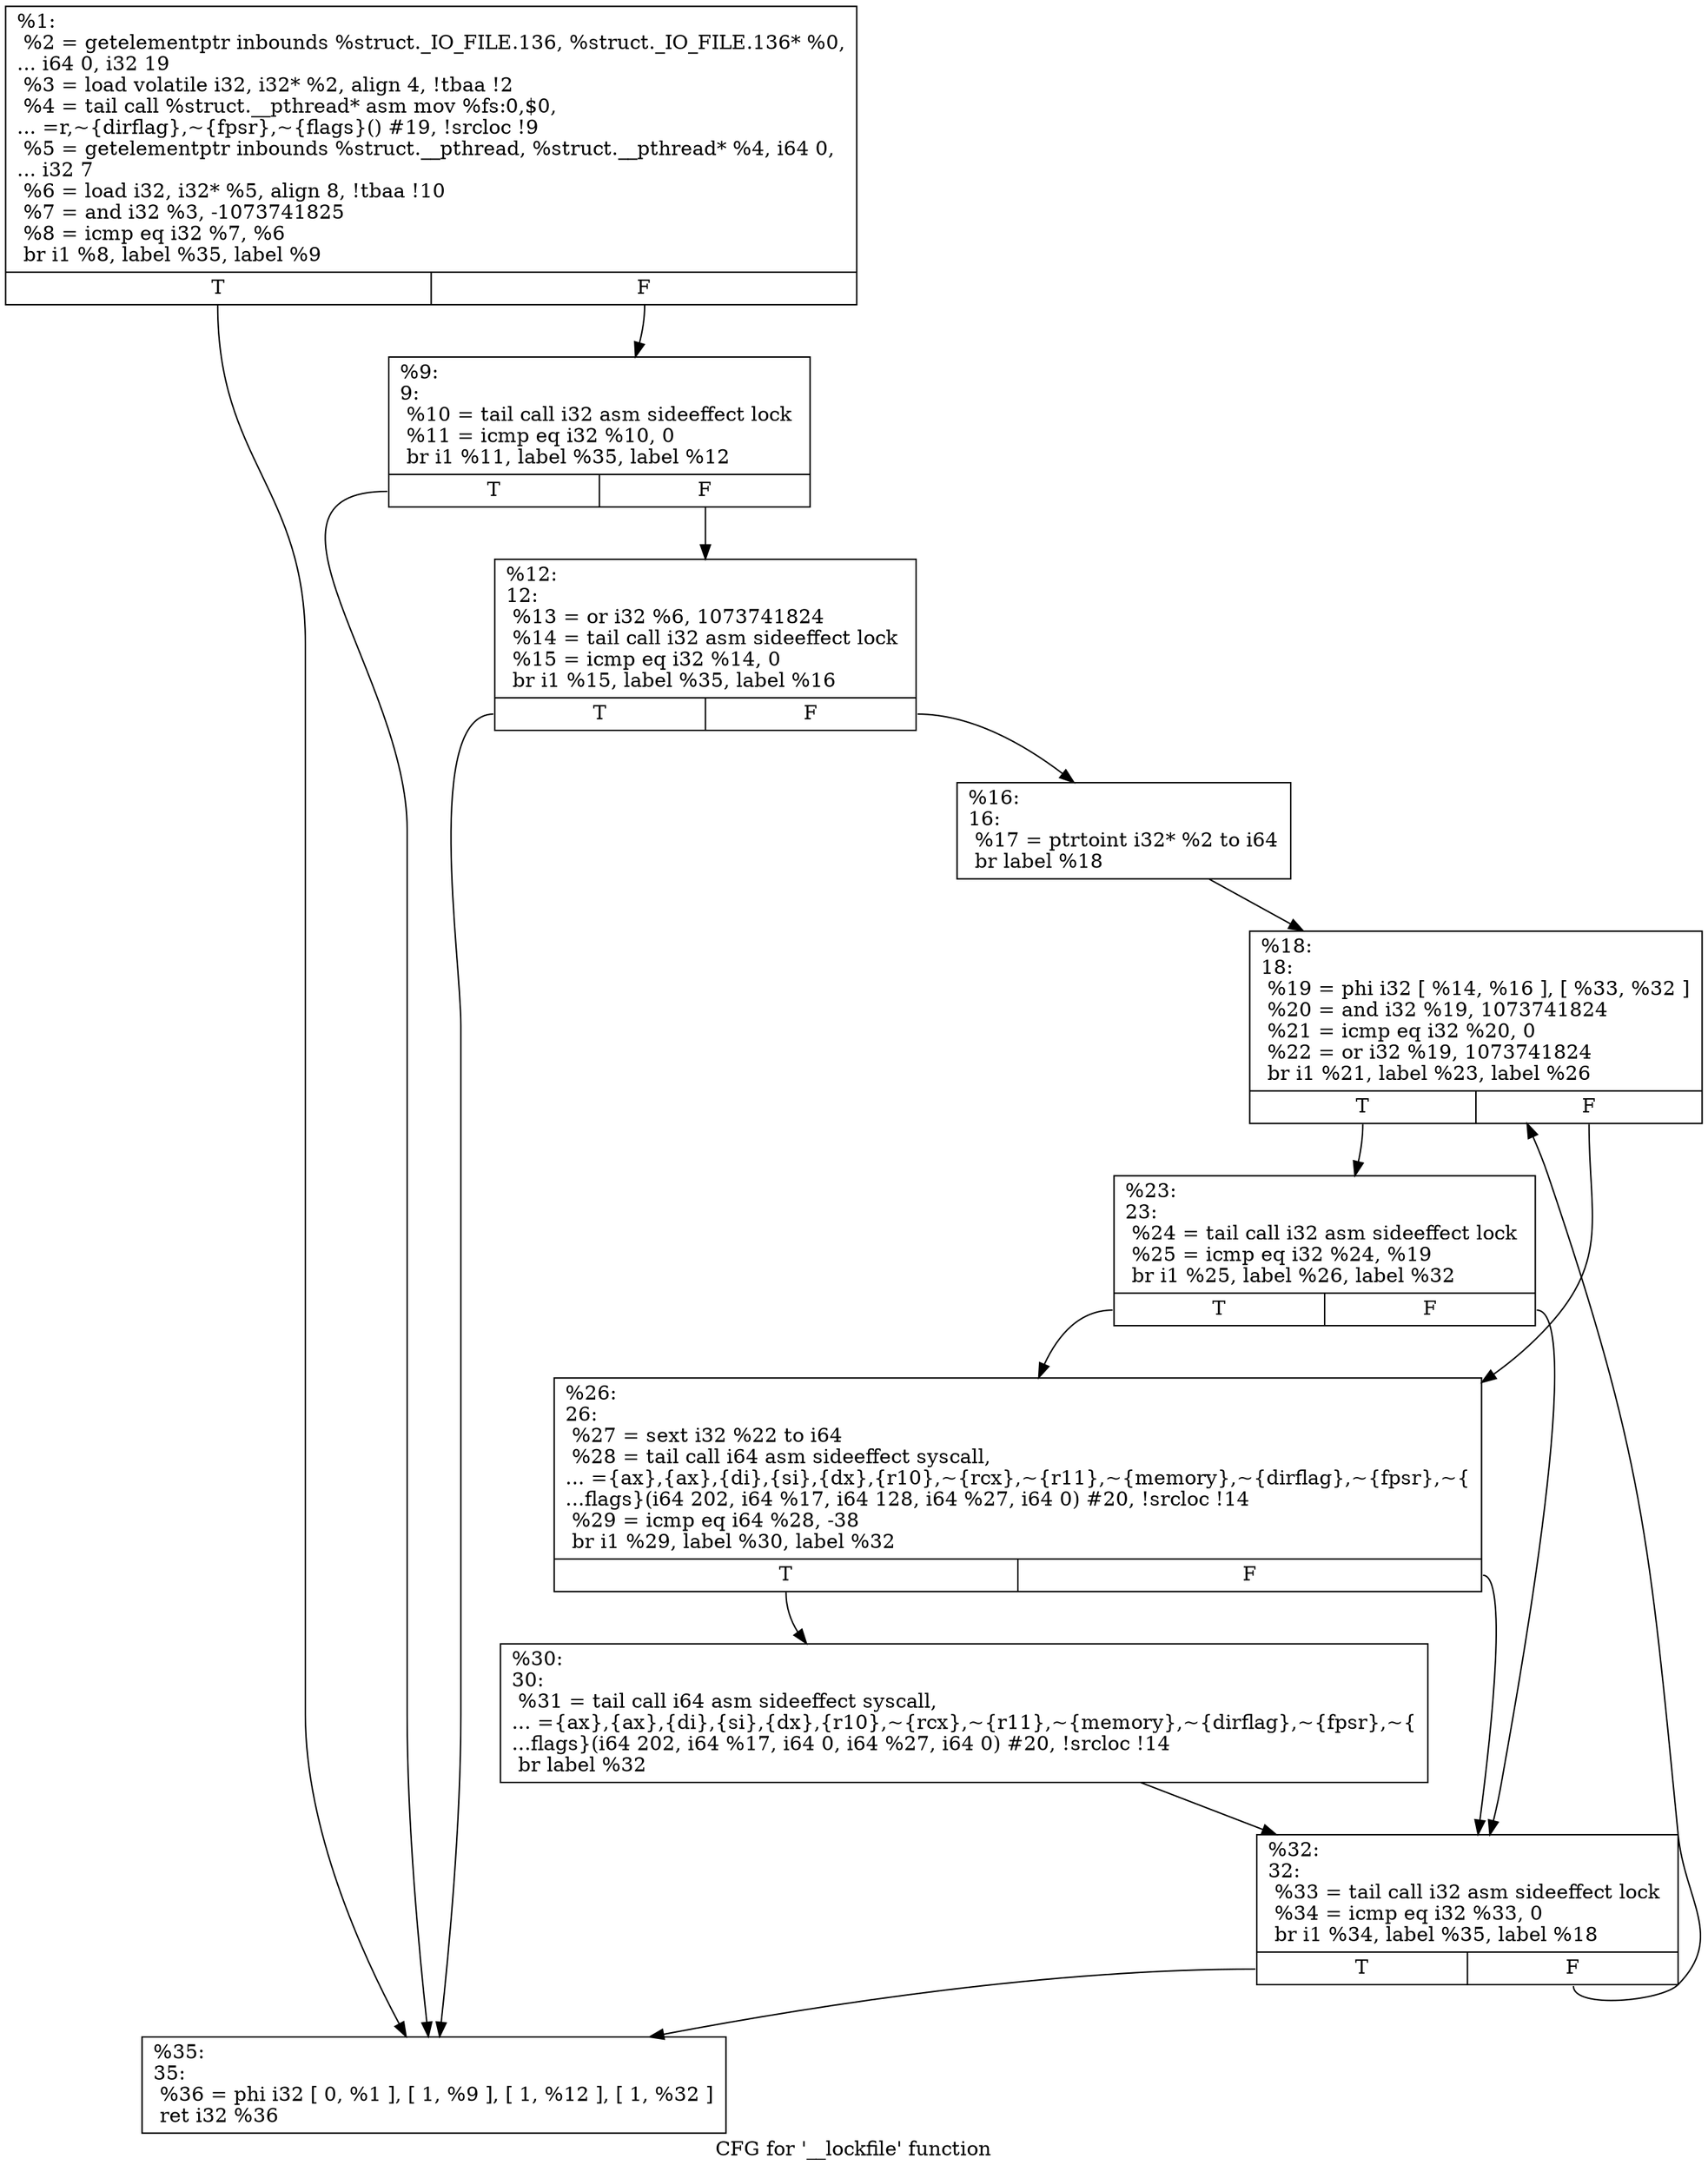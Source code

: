 digraph "CFG for '__lockfile' function" {
	label="CFG for '__lockfile' function";

	Node0x1fd4710 [shape=record,label="{%1:\l  %2 = getelementptr inbounds %struct._IO_FILE.136, %struct._IO_FILE.136* %0,\l... i64 0, i32 19\l  %3 = load volatile i32, i32* %2, align 4, !tbaa !2\l  %4 = tail call %struct.__pthread* asm mov %fs:0,$0,\l... =r,~\{dirflag\},~\{fpsr\},~\{flags\}() #19, !srcloc !9\l  %5 = getelementptr inbounds %struct.__pthread, %struct.__pthread* %4, i64 0,\l... i32 7\l  %6 = load i32, i32* %5, align 8, !tbaa !10\l  %7 = and i32 %3, -1073741825\l  %8 = icmp eq i32 %7, %6\l  br i1 %8, label %35, label %9\l|{<s0>T|<s1>F}}"];
	Node0x1fd4710:s0 -> Node0x1fd4a70;
	Node0x1fd4710:s1 -> Node0x1fd47f0;
	Node0x1fd47f0 [shape=record,label="{%9:\l9:                                                \l  %10 = tail call i32 asm sideeffect lock \l  %11 = icmp eq i32 %10, 0\l  br i1 %11, label %35, label %12\l|{<s0>T|<s1>F}}"];
	Node0x1fd47f0:s0 -> Node0x1fd4a70;
	Node0x1fd47f0:s1 -> Node0x1fd4840;
	Node0x1fd4840 [shape=record,label="{%12:\l12:                                               \l  %13 = or i32 %6, 1073741824\l  %14 = tail call i32 asm sideeffect lock \l  %15 = icmp eq i32 %14, 0\l  br i1 %15, label %35, label %16\l|{<s0>T|<s1>F}}"];
	Node0x1fd4840:s0 -> Node0x1fd4a70;
	Node0x1fd4840:s1 -> Node0x1fd4890;
	Node0x1fd4890 [shape=record,label="{%16:\l16:                                               \l  %17 = ptrtoint i32* %2 to i64\l  br label %18\l}"];
	Node0x1fd4890 -> Node0x1fd48e0;
	Node0x1fd48e0 [shape=record,label="{%18:\l18:                                               \l  %19 = phi i32 [ %14, %16 ], [ %33, %32 ]\l  %20 = and i32 %19, 1073741824\l  %21 = icmp eq i32 %20, 0\l  %22 = or i32 %19, 1073741824\l  br i1 %21, label %23, label %26\l|{<s0>T|<s1>F}}"];
	Node0x1fd48e0:s0 -> Node0x1fd4930;
	Node0x1fd48e0:s1 -> Node0x1fd4980;
	Node0x1fd4930 [shape=record,label="{%23:\l23:                                               \l  %24 = tail call i32 asm sideeffect lock \l  %25 = icmp eq i32 %24, %19\l  br i1 %25, label %26, label %32\l|{<s0>T|<s1>F}}"];
	Node0x1fd4930:s0 -> Node0x1fd4980;
	Node0x1fd4930:s1 -> Node0x1fd4a20;
	Node0x1fd4980 [shape=record,label="{%26:\l26:                                               \l  %27 = sext i32 %22 to i64\l  %28 = tail call i64 asm sideeffect syscall,\l... =\{ax\},\{ax\},\{di\},\{si\},\{dx\},\{r10\},~\{rcx\},~\{r11\},~\{memory\},~\{dirflag\},~\{fpsr\},~\{\l...flags\}(i64 202, i64 %17, i64 128, i64 %27, i64 0) #20, !srcloc !14\l  %29 = icmp eq i64 %28, -38\l  br i1 %29, label %30, label %32\l|{<s0>T|<s1>F}}"];
	Node0x1fd4980:s0 -> Node0x1fd49d0;
	Node0x1fd4980:s1 -> Node0x1fd4a20;
	Node0x1fd49d0 [shape=record,label="{%30:\l30:                                               \l  %31 = tail call i64 asm sideeffect syscall,\l... =\{ax\},\{ax\},\{di\},\{si\},\{dx\},\{r10\},~\{rcx\},~\{r11\},~\{memory\},~\{dirflag\},~\{fpsr\},~\{\l...flags\}(i64 202, i64 %17, i64 0, i64 %27, i64 0) #20, !srcloc !14\l  br label %32\l}"];
	Node0x1fd49d0 -> Node0x1fd4a20;
	Node0x1fd4a20 [shape=record,label="{%32:\l32:                                               \l  %33 = tail call i32 asm sideeffect lock \l  %34 = icmp eq i32 %33, 0\l  br i1 %34, label %35, label %18\l|{<s0>T|<s1>F}}"];
	Node0x1fd4a20:s0 -> Node0x1fd4a70;
	Node0x1fd4a20:s1 -> Node0x1fd48e0;
	Node0x1fd4a70 [shape=record,label="{%35:\l35:                                               \l  %36 = phi i32 [ 0, %1 ], [ 1, %9 ], [ 1, %12 ], [ 1, %32 ]\l  ret i32 %36\l}"];
}

